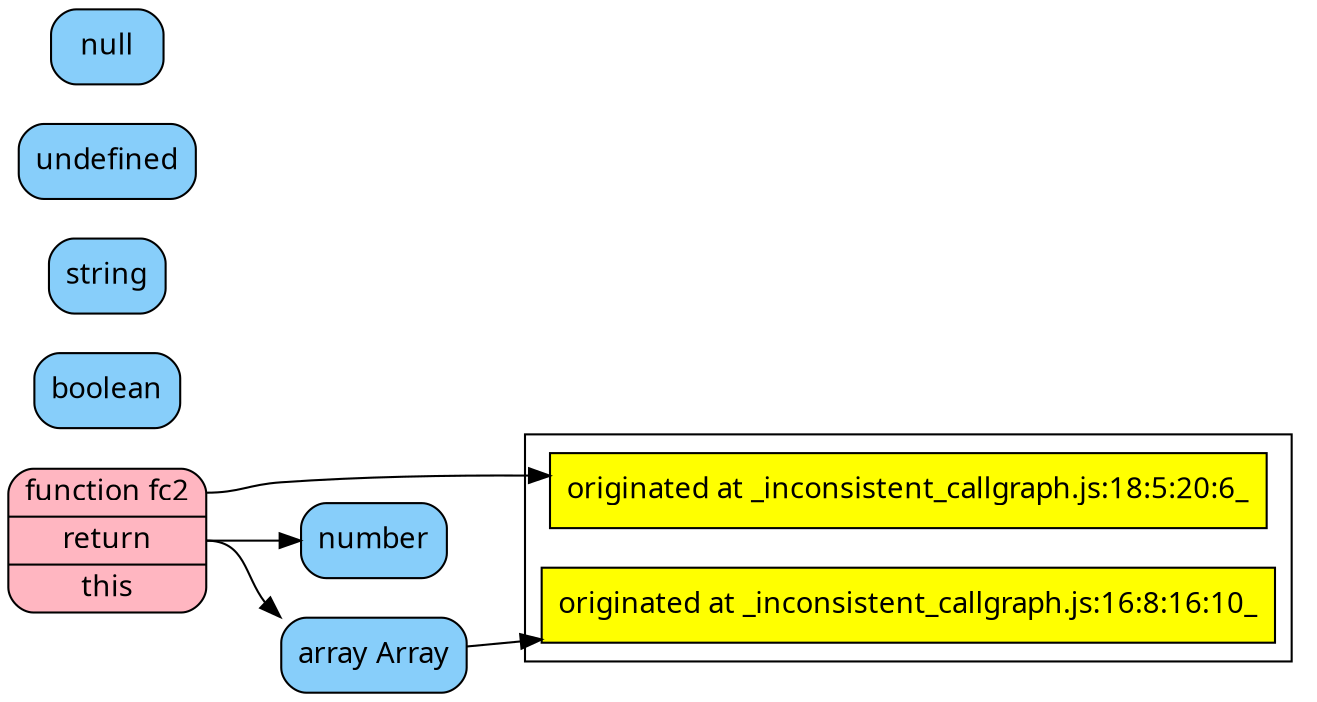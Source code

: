 digraph LikelyTypes {
    rankdir = "LR"
    node [fontname=Sans]

    subgraph cluster_notes {
        node [shape = record, fillcolor=yellow, style=filled];
        function_10__loc [label = "originated at _inconsistent_callgraph.js:18:5:20:6_"];
        array_25__loc [label = "originated at _inconsistent_callgraph.js:16:8:16:10_"];
    }
    node [shape = Mrecord, fillcolor=lightpink, style=filled];
    function_10_ [label = "<function_10_>function\ fc2|<return>return|<this>this"];
    node [shape = Mrecord, fillcolor=lightskyblue, style=filled];
    number [label = "<number>number"];
    boolean [label = "<boolean>boolean"];
    string [label = "<string>string"];
    undefined [label = "<undefined>undefined"];
    null [label = "<null>null"];
    array_25_ [label = "<array_25_>array\ Array"];
    function_10_:return -> number:number;
    function_10_:return -> array_25_:array_25_;
    function_10_:function_10_ -> function_10__loc;
    array_25_:array_25_ -> array_25__loc;
}
